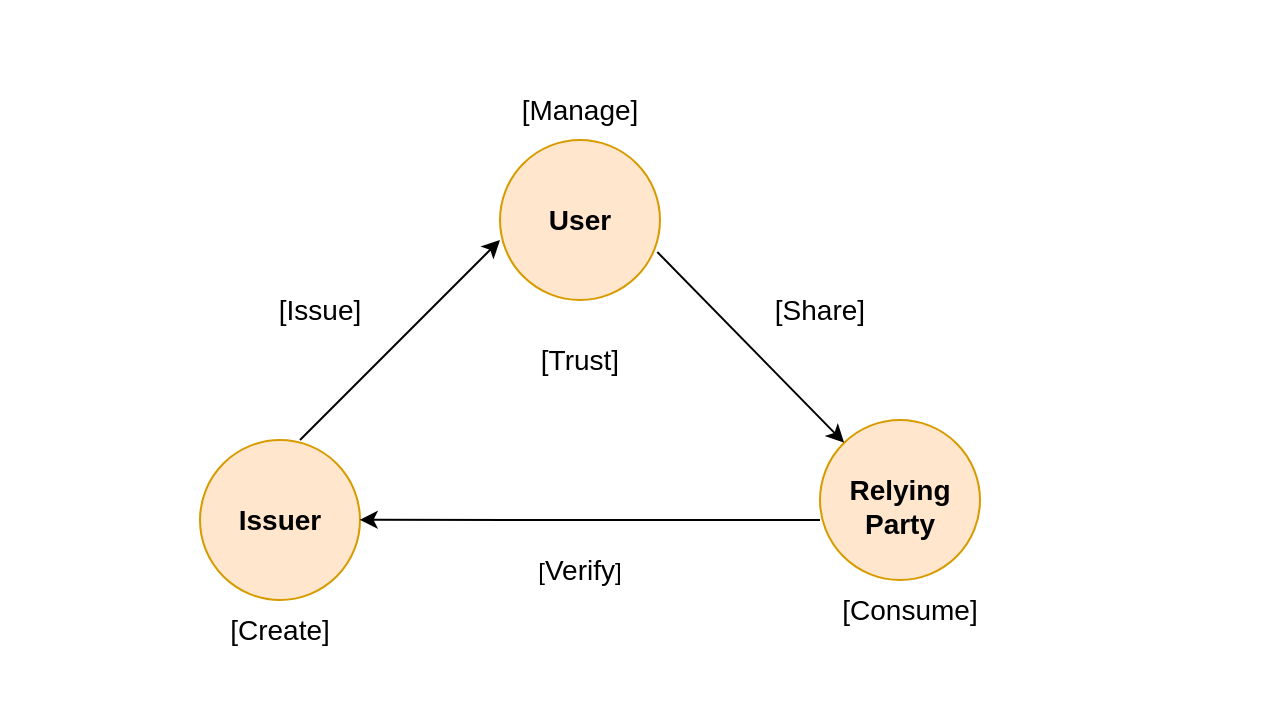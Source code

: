 <mxfile version="23.1.5" type="github">
  <diagram name="Page-1" id="IU_a-31U_m2ooqGbNCly">
    <mxGraphModel dx="746" dy="425" grid="1" gridSize="10" guides="1" tooltips="1" connect="1" arrows="1" fold="1" page="1" pageScale="1" pageWidth="850" pageHeight="1100" math="0" shadow="0">
      <root>
        <mxCell id="0" />
        <mxCell id="1" parent="0" />
        <mxCell id="lks8lBvvTtwoYbfCfUkM-1" value="" style="rounded=0;whiteSpace=wrap;html=1;fillColor=default;strokeColor=none;" vertex="1" parent="1">
          <mxGeometry x="90" y="70" width="640" height="360" as="geometry" />
        </mxCell>
        <mxCell id="lks8lBvvTtwoYbfCfUkM-2" value="" style="ellipse;whiteSpace=wrap;html=1;aspect=fixed;fillColor=#ffe6cc;strokeColor=#d79b00;" vertex="1" parent="1">
          <mxGeometry x="190" y="290" width="80" height="80" as="geometry" />
        </mxCell>
        <mxCell id="lks8lBvvTtwoYbfCfUkM-3" value="" style="ellipse;whiteSpace=wrap;html=1;aspect=fixed;fillColor=#ffe6cc;strokeColor=#d79b00;" vertex="1" parent="1">
          <mxGeometry x="340" y="140" width="80" height="80" as="geometry" />
        </mxCell>
        <mxCell id="lks8lBvvTtwoYbfCfUkM-4" value="" style="ellipse;whiteSpace=wrap;html=1;aspect=fixed;fillColor=#ffe6cc;strokeColor=#d79b00;" vertex="1" parent="1">
          <mxGeometry x="500" y="280" width="80" height="80" as="geometry" />
        </mxCell>
        <mxCell id="lks8lBvvTtwoYbfCfUkM-5" value="" style="endArrow=classic;html=1;rounded=0;" edge="1" parent="1">
          <mxGeometry width="50" height="50" relative="1" as="geometry">
            <mxPoint x="240" y="290" as="sourcePoint" />
            <mxPoint x="340" y="190" as="targetPoint" />
          </mxGeometry>
        </mxCell>
        <mxCell id="lks8lBvvTtwoYbfCfUkM-8" value="" style="endArrow=classic;html=1;rounded=0;exitX=0.983;exitY=0.7;exitDx=0;exitDy=0;exitPerimeter=0;" edge="1" parent="1" source="lks8lBvvTtwoYbfCfUkM-3" target="lks8lBvvTtwoYbfCfUkM-4">
          <mxGeometry width="50" height="50" relative="1" as="geometry">
            <mxPoint x="360" y="250" as="sourcePoint" />
            <mxPoint x="410" y="200" as="targetPoint" />
          </mxGeometry>
        </mxCell>
        <mxCell id="lks8lBvvTtwoYbfCfUkM-9" value="" style="endArrow=classic;html=1;rounded=0;entryX=0.281;entryY=0.722;entryDx=0;entryDy=0;entryPerimeter=0;" edge="1" parent="1" target="lks8lBvvTtwoYbfCfUkM-1">
          <mxGeometry width="50" height="50" relative="1" as="geometry">
            <mxPoint x="500" y="330" as="sourcePoint" />
            <mxPoint x="370" y="360" as="targetPoint" />
          </mxGeometry>
        </mxCell>
        <mxCell id="lks8lBvvTtwoYbfCfUkM-10" value="&lt;b&gt;&lt;font style=&quot;font-size: 14px;&quot;&gt;User&lt;/font&gt;&lt;/b&gt;" style="text;html=1;align=center;verticalAlign=middle;whiteSpace=wrap;rounded=0;" vertex="1" parent="1">
          <mxGeometry x="350" y="165" width="60" height="30" as="geometry" />
        </mxCell>
        <mxCell id="lks8lBvvTtwoYbfCfUkM-12" value="&lt;b&gt;&lt;font style=&quot;font-size: 14px;&quot;&gt;Issuer&lt;/font&gt;&lt;/b&gt;" style="text;html=1;align=center;verticalAlign=middle;whiteSpace=wrap;rounded=0;" vertex="1" parent="1">
          <mxGeometry x="200" y="315" width="60" height="30" as="geometry" />
        </mxCell>
        <mxCell id="lks8lBvvTtwoYbfCfUkM-14" value="&lt;b&gt;&lt;font style=&quot;font-size: 14px;&quot;&gt;Relying Party&lt;/font&gt;&lt;/b&gt;" style="text;html=1;align=center;verticalAlign=middle;whiteSpace=wrap;rounded=0;" vertex="1" parent="1">
          <mxGeometry x="510" y="305" width="60" height="35" as="geometry" />
        </mxCell>
        <mxCell id="lks8lBvvTtwoYbfCfUkM-15" value="&lt;font style=&quot;font-size: 14px;&quot;&gt;[Manage]&lt;/font&gt;" style="text;html=1;align=center;verticalAlign=middle;whiteSpace=wrap;rounded=0;" vertex="1" parent="1">
          <mxGeometry x="350" y="110" width="60" height="30" as="geometry" />
        </mxCell>
        <mxCell id="lks8lBvvTtwoYbfCfUkM-17" value="&lt;font style=&quot;font-size: 14px;&quot;&gt;[Issue]&lt;/font&gt;" style="text;html=1;align=center;verticalAlign=middle;whiteSpace=wrap;rounded=0;" vertex="1" parent="1">
          <mxGeometry x="220" y="210" width="60" height="30" as="geometry" />
        </mxCell>
        <mxCell id="lks8lBvvTtwoYbfCfUkM-18" value="&lt;font style=&quot;font-size: 14px;&quot;&gt;[Trust]&lt;/font&gt;" style="text;html=1;align=center;verticalAlign=middle;whiteSpace=wrap;rounded=0;" vertex="1" parent="1">
          <mxGeometry x="350" y="235" width="60" height="30" as="geometry" />
        </mxCell>
        <mxCell id="lks8lBvvTtwoYbfCfUkM-19" value="&lt;font style=&quot;font-size: 14px;&quot;&gt;[Share]&lt;/font&gt;" style="text;html=1;align=center;verticalAlign=middle;whiteSpace=wrap;rounded=0;" vertex="1" parent="1">
          <mxGeometry x="470" y="210" width="60" height="30" as="geometry" />
        </mxCell>
        <mxCell id="lks8lBvvTtwoYbfCfUkM-21" value="[&lt;font style=&quot;font-size: 14px;&quot;&gt;Verify&lt;/font&gt;]" style="text;html=1;align=center;verticalAlign=middle;whiteSpace=wrap;rounded=0;" vertex="1" parent="1">
          <mxGeometry x="350" y="340" width="60" height="30" as="geometry" />
        </mxCell>
        <mxCell id="lks8lBvvTtwoYbfCfUkM-23" value="&lt;font style=&quot;font-size: 14px;&quot;&gt;[Create]&lt;/font&gt;" style="text;html=1;align=center;verticalAlign=middle;whiteSpace=wrap;rounded=0;" vertex="1" parent="1">
          <mxGeometry x="200" y="370" width="60" height="30" as="geometry" />
        </mxCell>
        <mxCell id="lks8lBvvTtwoYbfCfUkM-25" value="&lt;font style=&quot;font-size: 14px;&quot;&gt;[Consume]&lt;/font&gt;" style="text;html=1;align=center;verticalAlign=middle;whiteSpace=wrap;rounded=0;" vertex="1" parent="1">
          <mxGeometry x="510" y="360" width="70" height="30" as="geometry" />
        </mxCell>
      </root>
    </mxGraphModel>
  </diagram>
</mxfile>
